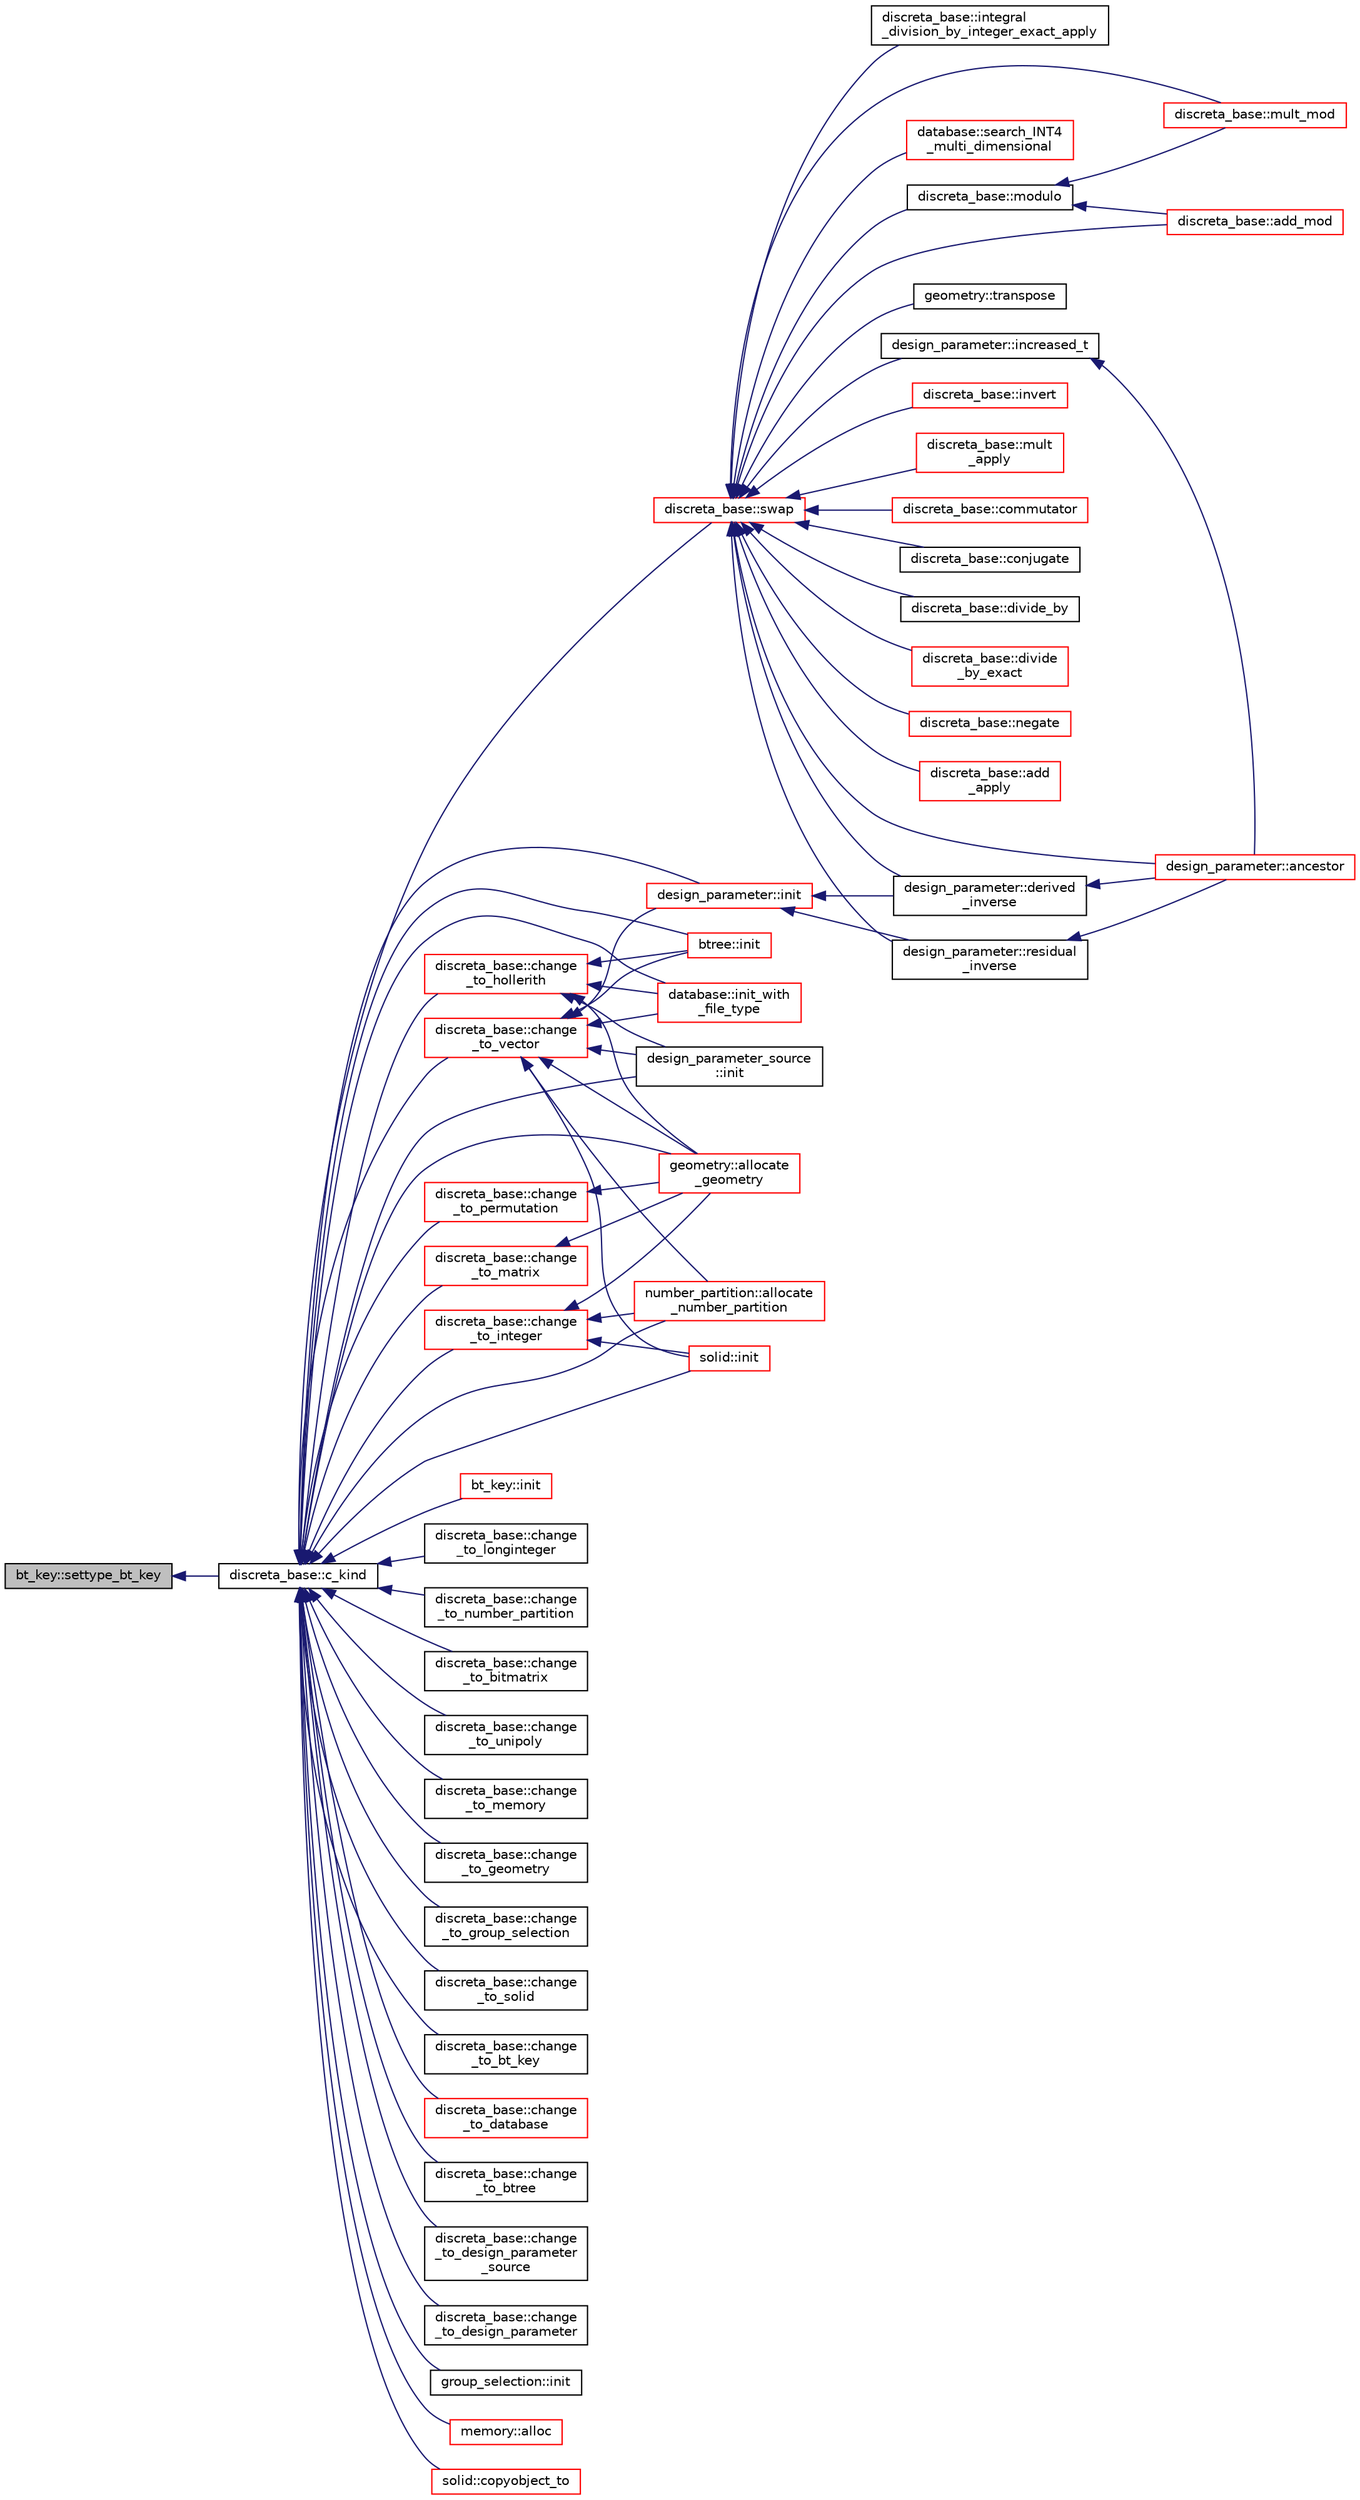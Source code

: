 digraph "bt_key::settype_bt_key"
{
  edge [fontname="Helvetica",fontsize="10",labelfontname="Helvetica",labelfontsize="10"];
  node [fontname="Helvetica",fontsize="10",shape=record];
  rankdir="LR";
  Node1674 [label="bt_key::settype_bt_key",height=0.2,width=0.4,color="black", fillcolor="grey75", style="filled", fontcolor="black"];
  Node1674 -> Node1675 [dir="back",color="midnightblue",fontsize="10",style="solid",fontname="Helvetica"];
  Node1675 [label="discreta_base::c_kind",height=0.2,width=0.4,color="black", fillcolor="white", style="filled",URL="$d7/d71/classdiscreta__base.html#adc2ff61589c2d083688e7a43f333cb62"];
  Node1675 -> Node1676 [dir="back",color="midnightblue",fontsize="10",style="solid",fontname="Helvetica"];
  Node1676 [label="discreta_base::swap",height=0.2,width=0.4,color="red", fillcolor="white", style="filled",URL="$d7/d71/classdiscreta__base.html#a2e8acbb9d3476675dac5b6a583b0293e"];
  Node1676 -> Node1677 [dir="back",color="midnightblue",fontsize="10",style="solid",fontname="Helvetica"];
  Node1677 [label="discreta_base::mult_mod",height=0.2,width=0.4,color="red", fillcolor="white", style="filled",URL="$d7/d71/classdiscreta__base.html#a01f00cf6c9f4a8d6209636de98e05c30"];
  Node1676 -> Node1683 [dir="back",color="midnightblue",fontsize="10",style="solid",fontname="Helvetica"];
  Node1683 [label="discreta_base::invert",height=0.2,width=0.4,color="red", fillcolor="white", style="filled",URL="$d7/d71/classdiscreta__base.html#a3c415a064ce76e183f000912875dea74"];
  Node1676 -> Node1713 [dir="back",color="midnightblue",fontsize="10",style="solid",fontname="Helvetica"];
  Node1713 [label="discreta_base::mult\l_apply",height=0.2,width=0.4,color="red", fillcolor="white", style="filled",URL="$d7/d71/classdiscreta__base.html#a301b8d0527d3a60ba410bba87446f490"];
  Node1676 -> Node1716 [dir="back",color="midnightblue",fontsize="10",style="solid",fontname="Helvetica"];
  Node1716 [label="discreta_base::commutator",height=0.2,width=0.4,color="red", fillcolor="white", style="filled",URL="$d7/d71/classdiscreta__base.html#a1d0bb4144e3eb15aaf877a0cea656c00"];
  Node1676 -> Node1718 [dir="back",color="midnightblue",fontsize="10",style="solid",fontname="Helvetica"];
  Node1718 [label="discreta_base::conjugate",height=0.2,width=0.4,color="black", fillcolor="white", style="filled",URL="$d7/d71/classdiscreta__base.html#a463f1481dd1a3ab42deb6162e25ba725"];
  Node1676 -> Node1719 [dir="back",color="midnightblue",fontsize="10",style="solid",fontname="Helvetica"];
  Node1719 [label="discreta_base::divide_by",height=0.2,width=0.4,color="black", fillcolor="white", style="filled",URL="$d7/d71/classdiscreta__base.html#aa3f9d43fab5e6240202fbd7c1f5e3e74"];
  Node1676 -> Node1720 [dir="back",color="midnightblue",fontsize="10",style="solid",fontname="Helvetica"];
  Node1720 [label="discreta_base::divide\l_by_exact",height=0.2,width=0.4,color="red", fillcolor="white", style="filled",URL="$d7/d71/classdiscreta__base.html#a14ea31dd075b20644457db08319389ef"];
  Node1676 -> Node1731 [dir="back",color="midnightblue",fontsize="10",style="solid",fontname="Helvetica"];
  Node1731 [label="discreta_base::add_mod",height=0.2,width=0.4,color="red", fillcolor="white", style="filled",URL="$d7/d71/classdiscreta__base.html#aa8864b3f228cad737b2f3ff469bd8f63"];
  Node1676 -> Node1732 [dir="back",color="midnightblue",fontsize="10",style="solid",fontname="Helvetica"];
  Node1732 [label="discreta_base::negate",height=0.2,width=0.4,color="red", fillcolor="white", style="filled",URL="$d7/d71/classdiscreta__base.html#aac1be1125008f8a93a3083cd1a43878d"];
  Node1676 -> Node1738 [dir="back",color="midnightblue",fontsize="10",style="solid",fontname="Helvetica"];
  Node1738 [label="discreta_base::add\l_apply",height=0.2,width=0.4,color="red", fillcolor="white", style="filled",URL="$d7/d71/classdiscreta__base.html#a1e8b73324062c6ff9e01aaf5fb6e8fba"];
  Node1676 -> Node1740 [dir="back",color="midnightblue",fontsize="10",style="solid",fontname="Helvetica"];
  Node1740 [label="discreta_base::integral\l_division_by_integer_exact_apply",height=0.2,width=0.4,color="black", fillcolor="white", style="filled",URL="$d7/d71/classdiscreta__base.html#ae3e8cc479b6823e0ffc1d9b1e0e9d0e7"];
  Node1676 -> Node1741 [dir="back",color="midnightblue",fontsize="10",style="solid",fontname="Helvetica"];
  Node1741 [label="discreta_base::modulo",height=0.2,width=0.4,color="black", fillcolor="white", style="filled",URL="$d7/d71/classdiscreta__base.html#ac4ee015a4115c5f5851cb3da41c8eca0"];
  Node1741 -> Node1677 [dir="back",color="midnightblue",fontsize="10",style="solid",fontname="Helvetica"];
  Node1741 -> Node1731 [dir="back",color="midnightblue",fontsize="10",style="solid",fontname="Helvetica"];
  Node1676 -> Node1742 [dir="back",color="midnightblue",fontsize="10",style="solid",fontname="Helvetica"];
  Node1742 [label="database::search_INT4\l_multi_dimensional",height=0.2,width=0.4,color="red", fillcolor="white", style="filled",URL="$db/d72/classdatabase.html#a43a31b0e56d1401185a452a6686666aa"];
  Node1676 -> Node1745 [dir="back",color="midnightblue",fontsize="10",style="solid",fontname="Helvetica"];
  Node1745 [label="design_parameter::increased_t",height=0.2,width=0.4,color="black", fillcolor="white", style="filled",URL="$da/d94/classdesign__parameter.html#a8f39a90927d51e3cb3772bc98c94d7d0"];
  Node1745 -> Node1746 [dir="back",color="midnightblue",fontsize="10",style="solid",fontname="Helvetica"];
  Node1746 [label="design_parameter::ancestor",height=0.2,width=0.4,color="red", fillcolor="white", style="filled",URL="$da/d94/classdesign__parameter.html#abd616d2e29cde6f3e797abab001af0c6"];
  Node1676 -> Node1748 [dir="back",color="midnightblue",fontsize="10",style="solid",fontname="Helvetica"];
  Node1748 [label="design_parameter::derived\l_inverse",height=0.2,width=0.4,color="black", fillcolor="white", style="filled",URL="$da/d94/classdesign__parameter.html#acbfce2a35f0c379d5888acdc8d74ae19"];
  Node1748 -> Node1746 [dir="back",color="midnightblue",fontsize="10",style="solid",fontname="Helvetica"];
  Node1676 -> Node1749 [dir="back",color="midnightblue",fontsize="10",style="solid",fontname="Helvetica"];
  Node1749 [label="design_parameter::residual\l_inverse",height=0.2,width=0.4,color="black", fillcolor="white", style="filled",URL="$da/d94/classdesign__parameter.html#a98630a1cdc565c3c826a2636a499c5f6"];
  Node1749 -> Node1746 [dir="back",color="midnightblue",fontsize="10",style="solid",fontname="Helvetica"];
  Node1676 -> Node1746 [dir="back",color="midnightblue",fontsize="10",style="solid",fontname="Helvetica"];
  Node1676 -> Node1750 [dir="back",color="midnightblue",fontsize="10",style="solid",fontname="Helvetica"];
  Node1750 [label="geometry::transpose",height=0.2,width=0.4,color="black", fillcolor="white", style="filled",URL="$da/d44/classgeometry.html#ad7132289ee0bc683f8c00c6762bb5035"];
  Node1675 -> Node1911 [dir="back",color="midnightblue",fontsize="10",style="solid",fontname="Helvetica"];
  Node1911 [label="bt_key::init",height=0.2,width=0.4,color="red", fillcolor="white", style="filled",URL="$d1/de5/classbt__key.html#ae6b27c89a5f6dec6a7a19583a4b112a8"];
  Node1675 -> Node1917 [dir="back",color="midnightblue",fontsize="10",style="solid",fontname="Helvetica"];
  Node1917 [label="btree::init",height=0.2,width=0.4,color="red", fillcolor="white", style="filled",URL="$dd/db0/classbtree.html#a3c88706e9886f1f9bc142b511aeab642"];
  Node1675 -> Node1918 [dir="back",color="midnightblue",fontsize="10",style="solid",fontname="Helvetica"];
  Node1918 [label="database::init_with\l_file_type",height=0.2,width=0.4,color="red", fillcolor="white", style="filled",URL="$db/d72/classdatabase.html#a3b7a27f69a64812a6bfd765158d62476"];
  Node1675 -> Node1920 [dir="back",color="midnightblue",fontsize="10",style="solid",fontname="Helvetica"];
  Node1920 [label="design_parameter::init",height=0.2,width=0.4,color="red", fillcolor="white", style="filled",URL="$da/d94/classdesign__parameter.html#af77829be8d9058a84169c36143307b5d"];
  Node1920 -> Node1748 [dir="back",color="midnightblue",fontsize="10",style="solid",fontname="Helvetica"];
  Node1920 -> Node1749 [dir="back",color="midnightblue",fontsize="10",style="solid",fontname="Helvetica"];
  Node1675 -> Node1922 [dir="back",color="midnightblue",fontsize="10",style="solid",fontname="Helvetica"];
  Node1922 [label="design_parameter_source\l::init",height=0.2,width=0.4,color="black", fillcolor="white", style="filled",URL="$df/d4b/classdesign__parameter__source.html#afccf1773adfffec18fd96efaec208b93"];
  Node1675 -> Node1923 [dir="back",color="midnightblue",fontsize="10",style="solid",fontname="Helvetica"];
  Node1923 [label="discreta_base::change\l_to_integer",height=0.2,width=0.4,color="red", fillcolor="white", style="filled",URL="$d7/d71/classdiscreta__base.html#a58a5a5bd8f8e6f2dd7b4483b66dc7bb9"];
  Node1923 -> Node2005 [dir="back",color="midnightblue",fontsize="10",style="solid",fontname="Helvetica"];
  Node2005 [label="geometry::allocate\l_geometry",height=0.2,width=0.4,color="red", fillcolor="white", style="filled",URL="$da/d44/classgeometry.html#a243e84ff38207957ad5976020c19a033"];
  Node1923 -> Node2052 [dir="back",color="midnightblue",fontsize="10",style="solid",fontname="Helvetica"];
  Node2052 [label="number_partition::allocate\l_number_partition",height=0.2,width=0.4,color="red", fillcolor="white", style="filled",URL="$df/d50/classnumber__partition.html#a3c5649dc95f5ca53df4b0c58de6c1dc5"];
  Node1923 -> Node2053 [dir="back",color="midnightblue",fontsize="10",style="solid",fontname="Helvetica"];
  Node2053 [label="solid::init",height=0.2,width=0.4,color="red", fillcolor="white", style="filled",URL="$d8/def/classsolid.html#afc711954316958b35630fbc8542bcd05"];
  Node1675 -> Node2055 [dir="back",color="midnightblue",fontsize="10",style="solid",fontname="Helvetica"];
  Node2055 [label="discreta_base::change\l_to_longinteger",height=0.2,width=0.4,color="black", fillcolor="white", style="filled",URL="$d7/d71/classdiscreta__base.html#aa65b4b95b89b1df5ff8e0ef944e598a9"];
  Node1675 -> Node2056 [dir="back",color="midnightblue",fontsize="10",style="solid",fontname="Helvetica"];
  Node2056 [label="discreta_base::change\l_to_vector",height=0.2,width=0.4,color="red", fillcolor="white", style="filled",URL="$d7/d71/classdiscreta__base.html#a66186d19c55ad54af11e2a040a763c38"];
  Node2056 -> Node1917 [dir="back",color="midnightblue",fontsize="10",style="solid",fontname="Helvetica"];
  Node2056 -> Node1918 [dir="back",color="midnightblue",fontsize="10",style="solid",fontname="Helvetica"];
  Node2056 -> Node1920 [dir="back",color="midnightblue",fontsize="10",style="solid",fontname="Helvetica"];
  Node2056 -> Node1922 [dir="back",color="midnightblue",fontsize="10",style="solid",fontname="Helvetica"];
  Node2056 -> Node2005 [dir="back",color="midnightblue",fontsize="10",style="solid",fontname="Helvetica"];
  Node2056 -> Node2052 [dir="back",color="midnightblue",fontsize="10",style="solid",fontname="Helvetica"];
  Node2056 -> Node2053 [dir="back",color="midnightblue",fontsize="10",style="solid",fontname="Helvetica"];
  Node1675 -> Node2057 [dir="back",color="midnightblue",fontsize="10",style="solid",fontname="Helvetica"];
  Node2057 [label="discreta_base::change\l_to_permutation",height=0.2,width=0.4,color="red", fillcolor="white", style="filled",URL="$d7/d71/classdiscreta__base.html#a38e11ff129ddc29d67b54520e9a0a538"];
  Node2057 -> Node2005 [dir="back",color="midnightblue",fontsize="10",style="solid",fontname="Helvetica"];
  Node1675 -> Node2060 [dir="back",color="midnightblue",fontsize="10",style="solid",fontname="Helvetica"];
  Node2060 [label="discreta_base::change\l_to_number_partition",height=0.2,width=0.4,color="black", fillcolor="white", style="filled",URL="$d7/d71/classdiscreta__base.html#a15be55441d3768c506bf9faabeef9b5b"];
  Node1675 -> Node2061 [dir="back",color="midnightblue",fontsize="10",style="solid",fontname="Helvetica"];
  Node2061 [label="discreta_base::change\l_to_matrix",height=0.2,width=0.4,color="red", fillcolor="white", style="filled",URL="$d7/d71/classdiscreta__base.html#a51f1aaa0764c4161c0dbd981091ca5cb"];
  Node2061 -> Node2005 [dir="back",color="midnightblue",fontsize="10",style="solid",fontname="Helvetica"];
  Node1675 -> Node2063 [dir="back",color="midnightblue",fontsize="10",style="solid",fontname="Helvetica"];
  Node2063 [label="discreta_base::change\l_to_bitmatrix",height=0.2,width=0.4,color="black", fillcolor="white", style="filled",URL="$d7/d71/classdiscreta__base.html#adcb7fdf185f23731b42c96488599919e"];
  Node1675 -> Node2064 [dir="back",color="midnightblue",fontsize="10",style="solid",fontname="Helvetica"];
  Node2064 [label="discreta_base::change\l_to_unipoly",height=0.2,width=0.4,color="black", fillcolor="white", style="filled",URL="$d7/d71/classdiscreta__base.html#a436a1d89a0e7a13ba1ad0ff5813c03ed"];
  Node1675 -> Node2065 [dir="back",color="midnightblue",fontsize="10",style="solid",fontname="Helvetica"];
  Node2065 [label="discreta_base::change\l_to_memory",height=0.2,width=0.4,color="black", fillcolor="white", style="filled",URL="$d7/d71/classdiscreta__base.html#a21a76b868e94f17a6579997f0a50a006"];
  Node1675 -> Node2066 [dir="back",color="midnightblue",fontsize="10",style="solid",fontname="Helvetica"];
  Node2066 [label="discreta_base::change\l_to_geometry",height=0.2,width=0.4,color="black", fillcolor="white", style="filled",URL="$d7/d71/classdiscreta__base.html#a5a3efbeeb01c41259b91ed2d87bfcbb2"];
  Node1675 -> Node2067 [dir="back",color="midnightblue",fontsize="10",style="solid",fontname="Helvetica"];
  Node2067 [label="discreta_base::change\l_to_hollerith",height=0.2,width=0.4,color="red", fillcolor="white", style="filled",URL="$d7/d71/classdiscreta__base.html#a10f410adc814d4568e3b0f84550c4ca1"];
  Node2067 -> Node1917 [dir="back",color="midnightblue",fontsize="10",style="solid",fontname="Helvetica"];
  Node2067 -> Node1918 [dir="back",color="midnightblue",fontsize="10",style="solid",fontname="Helvetica"];
  Node2067 -> Node1922 [dir="back",color="midnightblue",fontsize="10",style="solid",fontname="Helvetica"];
  Node2067 -> Node2005 [dir="back",color="midnightblue",fontsize="10",style="solid",fontname="Helvetica"];
  Node1675 -> Node2068 [dir="back",color="midnightblue",fontsize="10",style="solid",fontname="Helvetica"];
  Node2068 [label="discreta_base::change\l_to_group_selection",height=0.2,width=0.4,color="black", fillcolor="white", style="filled",URL="$d7/d71/classdiscreta__base.html#a6b269515e796a08da4db719ae2dbdca9"];
  Node1675 -> Node2069 [dir="back",color="midnightblue",fontsize="10",style="solid",fontname="Helvetica"];
  Node2069 [label="discreta_base::change\l_to_solid",height=0.2,width=0.4,color="black", fillcolor="white", style="filled",URL="$d7/d71/classdiscreta__base.html#adb0b11a85434f969b3895cb46b67e8c2"];
  Node1675 -> Node2070 [dir="back",color="midnightblue",fontsize="10",style="solid",fontname="Helvetica"];
  Node2070 [label="discreta_base::change\l_to_bt_key",height=0.2,width=0.4,color="black", fillcolor="white", style="filled",URL="$d7/d71/classdiscreta__base.html#af08930510236fe08941bb5c1e4768fe9"];
  Node1675 -> Node2071 [dir="back",color="midnightblue",fontsize="10",style="solid",fontname="Helvetica"];
  Node2071 [label="discreta_base::change\l_to_database",height=0.2,width=0.4,color="red", fillcolor="white", style="filled",URL="$d7/d71/classdiscreta__base.html#a9187fb1e0526e3d327b78bb19475ae40"];
  Node1675 -> Node2072 [dir="back",color="midnightblue",fontsize="10",style="solid",fontname="Helvetica"];
  Node2072 [label="discreta_base::change\l_to_btree",height=0.2,width=0.4,color="black", fillcolor="white", style="filled",URL="$d7/d71/classdiscreta__base.html#a75c8608cf54191c17ee48817cc4dda17"];
  Node1675 -> Node2073 [dir="back",color="midnightblue",fontsize="10",style="solid",fontname="Helvetica"];
  Node2073 [label="discreta_base::change\l_to_design_parameter\l_source",height=0.2,width=0.4,color="black", fillcolor="white", style="filled",URL="$d7/d71/classdiscreta__base.html#adef7252719a3b1b5261d6bc6c44dbda4"];
  Node1675 -> Node2074 [dir="back",color="midnightblue",fontsize="10",style="solid",fontname="Helvetica"];
  Node2074 [label="discreta_base::change\l_to_design_parameter",height=0.2,width=0.4,color="black", fillcolor="white", style="filled",URL="$d7/d71/classdiscreta__base.html#ab207ed39acee5f447708dc9fcfd29e0a"];
  Node1675 -> Node2005 [dir="back",color="midnightblue",fontsize="10",style="solid",fontname="Helvetica"];
  Node1675 -> Node2075 [dir="back",color="midnightblue",fontsize="10",style="solid",fontname="Helvetica"];
  Node2075 [label="group_selection::init",height=0.2,width=0.4,color="black", fillcolor="white", style="filled",URL="$d6/db0/classgroup__selection.html#ad12ab2226024716902e4a85c4772732b"];
  Node1675 -> Node2076 [dir="back",color="midnightblue",fontsize="10",style="solid",fontname="Helvetica"];
  Node2076 [label="memory::alloc",height=0.2,width=0.4,color="red", fillcolor="white", style="filled",URL="$d8/d99/classmemory.html#a44ac20be537668e94b5d42e6a6c74b6f"];
  Node1675 -> Node2052 [dir="back",color="midnightblue",fontsize="10",style="solid",fontname="Helvetica"];
  Node1675 -> Node2053 [dir="back",color="midnightblue",fontsize="10",style="solid",fontname="Helvetica"];
  Node1675 -> Node2084 [dir="back",color="midnightblue",fontsize="10",style="solid",fontname="Helvetica"];
  Node2084 [label="solid::copyobject_to",height=0.2,width=0.4,color="red", fillcolor="white", style="filled",URL="$d8/def/classsolid.html#a7f35a904885ef626d1a74663fe2cad62"];
}
